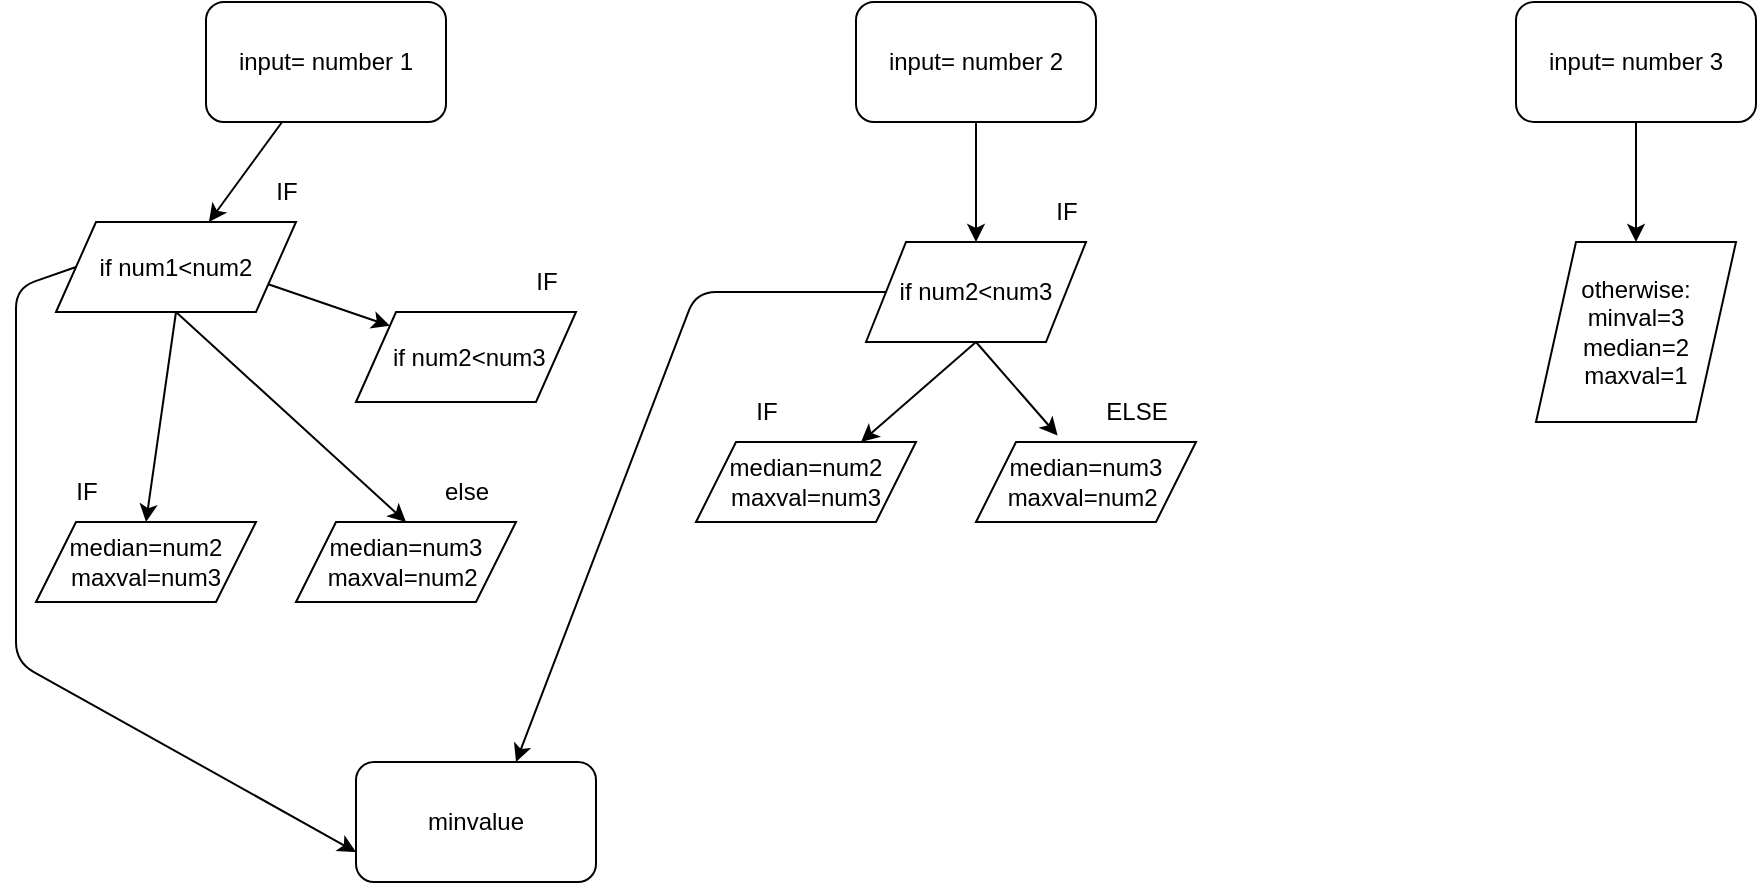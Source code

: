 <mxfile>
    <diagram id="MGddfs1Re7X6J_VPNbSj" name="Page-1">
        <mxGraphModel dx="1418" dy="264" grid="1" gridSize="10" guides="1" tooltips="1" connect="1" arrows="1" fold="1" page="1" pageScale="1" pageWidth="850" pageHeight="1100" math="0" shadow="0">
            <root>
                <mxCell id="0"/>
                <mxCell id="1" parent="0"/>
                <mxCell id="22" value="" style="edgeStyle=none;html=1;" edge="1" parent="1" source="2" target="15">
                    <mxGeometry relative="1" as="geometry"/>
                </mxCell>
                <mxCell id="2" value="input= number 1" style="rounded=1;whiteSpace=wrap;html=1;" vertex="1" parent="1">
                    <mxGeometry x="-25" y="40" width="120" height="60" as="geometry"/>
                </mxCell>
                <mxCell id="20" value="" style="edgeStyle=none;html=1;" edge="1" parent="1" source="3" target="11">
                    <mxGeometry relative="1" as="geometry"/>
                </mxCell>
                <mxCell id="3" value="input= number 2" style="rounded=1;whiteSpace=wrap;html=1;" vertex="1" parent="1">
                    <mxGeometry x="300" y="40" width="120" height="60" as="geometry"/>
                </mxCell>
                <mxCell id="33" value="" style="edgeStyle=none;html=1;" edge="1" parent="1" source="4" target="13">
                    <mxGeometry relative="1" as="geometry"/>
                </mxCell>
                <mxCell id="4" value="input= number 3" style="rounded=1;whiteSpace=wrap;html=1;" vertex="1" parent="1">
                    <mxGeometry x="630" y="40" width="120" height="60" as="geometry"/>
                </mxCell>
                <mxCell id="11" value="if num2&amp;lt;num3" style="shape=parallelogram;perimeter=parallelogramPerimeter;whiteSpace=wrap;html=1;fixedSize=1;" vertex="1" parent="1">
                    <mxGeometry x="305" y="160" width="110" height="50" as="geometry"/>
                </mxCell>
                <mxCell id="12" value="median=num2&lt;br&gt;maxval=num3" style="shape=parallelogram;perimeter=parallelogramPerimeter;whiteSpace=wrap;html=1;fixedSize=1;" vertex="1" parent="1">
                    <mxGeometry x="220" y="260" width="110" height="40" as="geometry"/>
                </mxCell>
                <mxCell id="13" value="otherwise:&lt;br&gt;minval=3&lt;br&gt;median=2&lt;br&gt;maxval=1" style="shape=parallelogram;perimeter=parallelogramPerimeter;whiteSpace=wrap;html=1;fixedSize=1;" vertex="1" parent="1">
                    <mxGeometry x="640" y="160" width="100" height="90" as="geometry"/>
                </mxCell>
                <mxCell id="15" value="if num1&amp;lt;num2" style="shape=parallelogram;perimeter=parallelogramPerimeter;whiteSpace=wrap;html=1;fixedSize=1;size=20;" vertex="1" parent="1">
                    <mxGeometry x="-100" y="150" width="120" height="45" as="geometry"/>
                </mxCell>
                <mxCell id="16" value="minvalue" style="rounded=1;whiteSpace=wrap;html=1;" vertex="1" parent="1">
                    <mxGeometry x="50" y="420" width="120" height="60" as="geometry"/>
                </mxCell>
                <mxCell id="19" value="median=num3&lt;br&gt;maxval=num2&amp;nbsp;" style="shape=parallelogram;perimeter=parallelogramPerimeter;whiteSpace=wrap;html=1;fixedSize=1;" vertex="1" parent="1">
                    <mxGeometry x="360" y="260" width="110" height="40" as="geometry"/>
                </mxCell>
                <mxCell id="23" value="" style="endArrow=classic;html=1;exitX=0;exitY=0.5;exitDx=0;exitDy=0;" edge="1" parent="1" source="11">
                    <mxGeometry width="50" height="50" relative="1" as="geometry">
                        <mxPoint x="180" y="370" as="sourcePoint"/>
                        <mxPoint x="130" y="420" as="targetPoint"/>
                        <Array as="points">
                            <mxPoint x="220" y="185"/>
                        </Array>
                    </mxGeometry>
                </mxCell>
                <mxCell id="24" value="median=num2&lt;br&gt;maxval=num3" style="shape=parallelogram;perimeter=parallelogramPerimeter;whiteSpace=wrap;html=1;fixedSize=1;" vertex="1" parent="1">
                    <mxGeometry x="-110" y="300" width="110" height="40" as="geometry"/>
                </mxCell>
                <mxCell id="25" value="median=num3&lt;br&gt;maxval=num2&amp;nbsp;" style="shape=parallelogram;perimeter=parallelogramPerimeter;whiteSpace=wrap;html=1;fixedSize=1;" vertex="1" parent="1">
                    <mxGeometry x="20" y="300" width="110" height="40" as="geometry"/>
                </mxCell>
                <mxCell id="28" value="" style="endArrow=classic;html=1;exitX=0.5;exitY=1;exitDx=0;exitDy=0;entryX=0.5;entryY=0;entryDx=0;entryDy=0;" edge="1" parent="1" source="15" target="25">
                    <mxGeometry width="50" height="50" relative="1" as="geometry">
                        <mxPoint x="40" y="360" as="sourcePoint"/>
                        <mxPoint x="-70" y="360" as="targetPoint"/>
                    </mxGeometry>
                </mxCell>
                <mxCell id="29" value="" style="endArrow=classic;html=1;exitX=0.5;exitY=1;exitDx=0;exitDy=0;entryX=0.5;entryY=0;entryDx=0;entryDy=0;" edge="1" parent="1" source="15" target="24">
                    <mxGeometry width="50" height="50" relative="1" as="geometry">
                        <mxPoint x="-70" y="410" as="sourcePoint"/>
                        <mxPoint x="-20" y="360" as="targetPoint"/>
                    </mxGeometry>
                </mxCell>
                <mxCell id="30" value="" style="endArrow=classic;html=1;entryX=0;entryY=0.75;entryDx=0;entryDy=0;exitX=0;exitY=0.5;exitDx=0;exitDy=0;" edge="1" parent="1" source="15" target="16">
                    <mxGeometry width="50" height="50" relative="1" as="geometry">
                        <mxPoint x="-30" y="70" as="sourcePoint"/>
                        <mxPoint x="-120" y="480" as="targetPoint"/>
                        <Array as="points">
                            <mxPoint x="-120" y="183"/>
                            <mxPoint x="-120" y="370"/>
                        </Array>
                    </mxGeometry>
                </mxCell>
                <mxCell id="34" value="IF" style="text;html=1;align=center;verticalAlign=middle;resizable=0;points=[];autosize=1;strokeColor=none;fillColor=none;" vertex="1" parent="1">
                    <mxGeometry y="120" width="30" height="30" as="geometry"/>
                </mxCell>
                <mxCell id="35" value="ELSE" style="text;html=1;align=center;verticalAlign=middle;resizable=0;points=[];autosize=1;strokeColor=none;fillColor=none;" vertex="1" parent="1">
                    <mxGeometry x="415" y="230" width="50" height="30" as="geometry"/>
                </mxCell>
                <mxCell id="36" value="IF" style="text;html=1;align=center;verticalAlign=middle;resizable=0;points=[];autosize=1;strokeColor=none;fillColor=none;" vertex="1" parent="1">
                    <mxGeometry x="-100" y="270" width="30" height="30" as="geometry"/>
                </mxCell>
                <mxCell id="37" value="IF" style="text;html=1;align=center;verticalAlign=middle;resizable=0;points=[];autosize=1;strokeColor=none;fillColor=none;" vertex="1" parent="1">
                    <mxGeometry x="390" y="130" width="30" height="30" as="geometry"/>
                </mxCell>
                <mxCell id="38" value="IF" style="text;html=1;align=center;verticalAlign=middle;resizable=0;points=[];autosize=1;strokeColor=none;fillColor=none;" vertex="1" parent="1">
                    <mxGeometry x="240" y="230" width="30" height="30" as="geometry"/>
                </mxCell>
                <mxCell id="39" value="" style="endArrow=classic;html=1;exitX=0.5;exitY=1;exitDx=0;exitDy=0;entryX=0.75;entryY=0;entryDx=0;entryDy=0;" edge="1" parent="1" source="11" target="12">
                    <mxGeometry width="50" height="50" relative="1" as="geometry">
                        <mxPoint x="320" y="360" as="sourcePoint"/>
                        <mxPoint x="370" y="310" as="targetPoint"/>
                    </mxGeometry>
                </mxCell>
                <mxCell id="40" value="" style="endArrow=classic;html=1;exitX=0.5;exitY=1;exitDx=0;exitDy=0;entryX=0.371;entryY=-0.08;entryDx=0;entryDy=0;entryPerimeter=0;" edge="1" parent="1" source="11" target="19">
                    <mxGeometry width="50" height="50" relative="1" as="geometry">
                        <mxPoint x="350" y="360" as="sourcePoint"/>
                        <mxPoint x="400" y="310" as="targetPoint"/>
                    </mxGeometry>
                </mxCell>
                <mxCell id="41" value="&amp;nbsp;if num2&amp;lt;num3" style="shape=parallelogram;perimeter=parallelogramPerimeter;whiteSpace=wrap;html=1;fixedSize=1;" vertex="1" parent="1">
                    <mxGeometry x="50" y="195" width="110" height="45" as="geometry"/>
                </mxCell>
                <mxCell id="42" value="" style="endArrow=classic;html=1;exitX=1;exitY=0.75;exitDx=0;exitDy=0;entryX=0;entryY=0;entryDx=0;entryDy=0;" edge="1" parent="1" source="15" target="41">
                    <mxGeometry width="50" height="50" relative="1" as="geometry">
                        <mxPoint x="40" y="200" as="sourcePoint"/>
                        <mxPoint x="90" y="150" as="targetPoint"/>
                    </mxGeometry>
                </mxCell>
                <mxCell id="45" value="else" style="text;html=1;align=center;verticalAlign=middle;resizable=0;points=[];autosize=1;strokeColor=none;fillColor=none;rotation=0;" vertex="1" parent="1">
                    <mxGeometry x="80" y="270" width="50" height="30" as="geometry"/>
                </mxCell>
                <mxCell id="46" value="IF" style="text;html=1;align=center;verticalAlign=middle;resizable=0;points=[];autosize=1;strokeColor=none;fillColor=none;" vertex="1" parent="1">
                    <mxGeometry x="130" y="165" width="30" height="30" as="geometry"/>
                </mxCell>
            </root>
        </mxGraphModel>
    </diagram>
</mxfile>